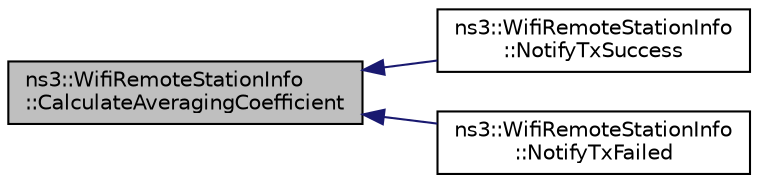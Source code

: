digraph "ns3::WifiRemoteStationInfo::CalculateAveragingCoefficient"
{
  edge [fontname="Helvetica",fontsize="10",labelfontname="Helvetica",labelfontsize="10"];
  node [fontname="Helvetica",fontsize="10",shape=record];
  rankdir="LR";
  Node1 [label="ns3::WifiRemoteStationInfo\l::CalculateAveragingCoefficient",height=0.2,width=0.4,color="black", fillcolor="grey75", style="filled", fontcolor="black"];
  Node1 -> Node2 [dir="back",color="midnightblue",fontsize="10",style="solid"];
  Node2 [label="ns3::WifiRemoteStationInfo\l::NotifyTxSuccess",height=0.2,width=0.4,color="black", fillcolor="white", style="filled",URL="$df/de5/classns3_1_1WifiRemoteStationInfo.html#aa3998de7bb103069d52cd9f7c6fa5017",tooltip="Updates average frame error rate when data or RTS was transmitted successfully. "];
  Node1 -> Node3 [dir="back",color="midnightblue",fontsize="10",style="solid"];
  Node3 [label="ns3::WifiRemoteStationInfo\l::NotifyTxFailed",height=0.2,width=0.4,color="black", fillcolor="white", style="filled",URL="$df/de5/classns3_1_1WifiRemoteStationInfo.html#ade8b3dfb4424924c828c7aad0d56a849",tooltip="Updates average frame error rate when final data or RTS has failed. "];
}
